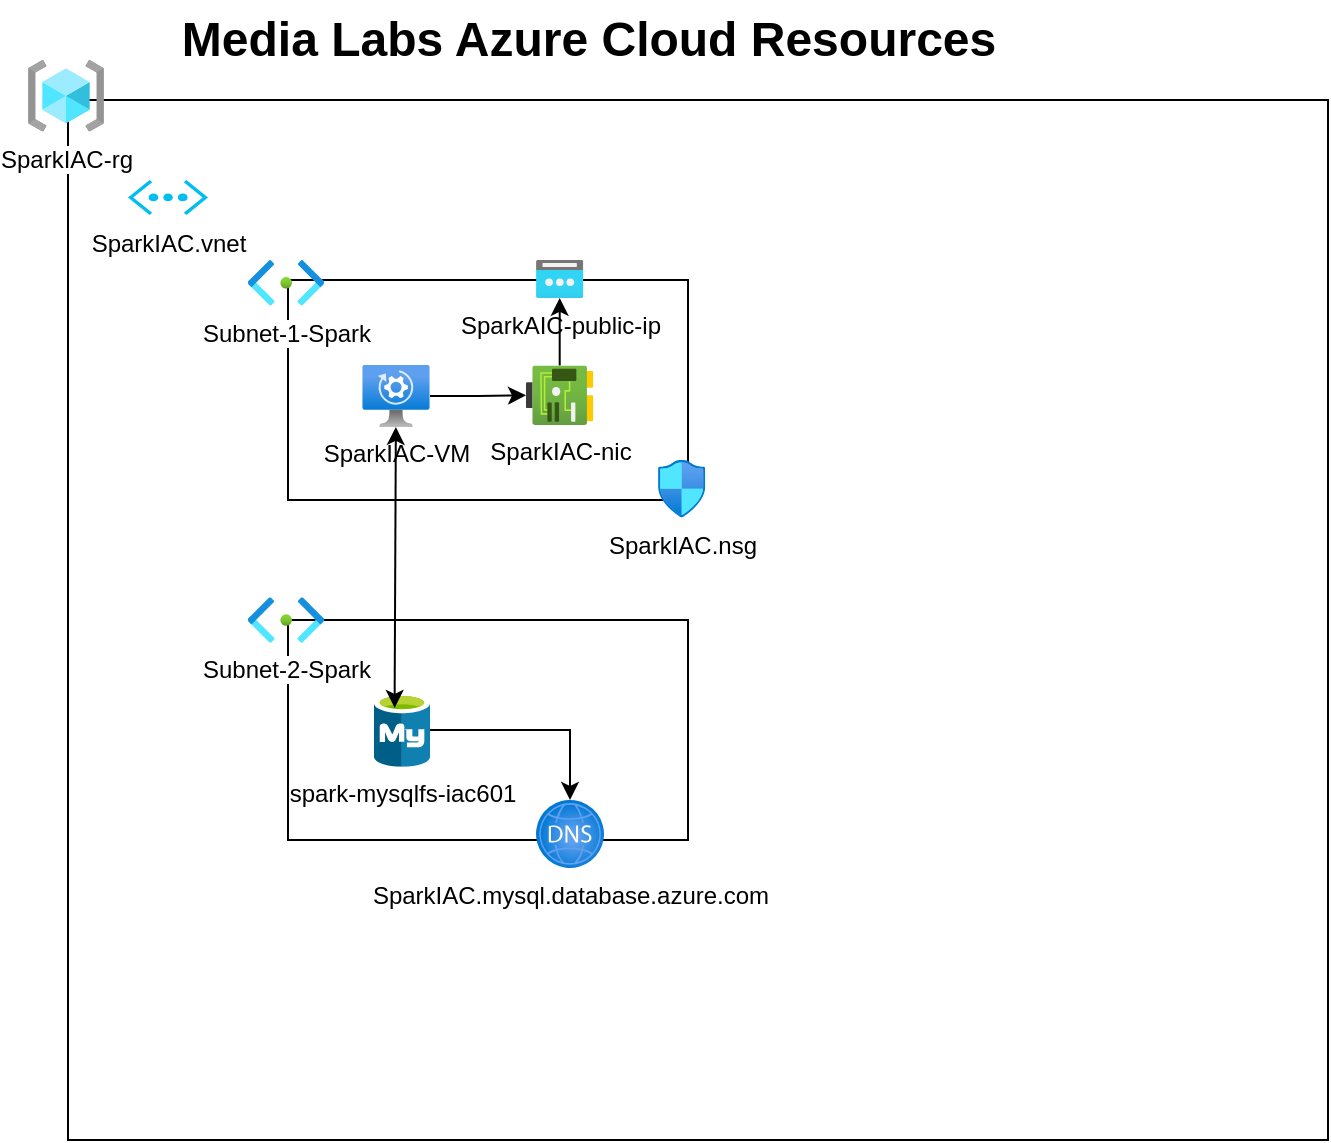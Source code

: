 <mxfile version="24.7.12">
  <diagram name="Media Labs Azure Cloud Resources" id="xqkridY4kmfQoANty8uZ">
    <mxGraphModel dx="1002" dy="567" grid="1" gridSize="10" guides="1" tooltips="1" connect="1" arrows="1" fold="1" page="1" pageScale="1" pageWidth="850" pageHeight="1100" math="0" shadow="0">
      <root>
        <mxCell id="0" />
        <mxCell id="1" parent="0" />
        <mxCell id="1E1t6tW-ZAblCUEpYNYI-1" value="" style="rounded=0;whiteSpace=wrap;html=1;" parent="1" vertex="1">
          <mxGeometry x="130" y="60" width="630" height="520" as="geometry" />
        </mxCell>
        <mxCell id="1E1t6tW-ZAblCUEpYNYI-4" value="" style="rounded=0;whiteSpace=wrap;html=1;" parent="1" vertex="1">
          <mxGeometry x="240" y="150" width="200" height="110" as="geometry" />
        </mxCell>
        <mxCell id="1E1t6tW-ZAblCUEpYNYI-5" value="" style="rounded=0;whiteSpace=wrap;html=1;" parent="1" vertex="1">
          <mxGeometry x="240" y="320" width="200" height="110" as="geometry" />
        </mxCell>
        <mxCell id="1E1t6tW-ZAblCUEpYNYI-6" value="SparkIAC-rg" style="image;aspect=fixed;html=1;points=[];align=center;fontSize=12;image=img/lib/azure2/general/Resource_Groups.svg;" parent="1" vertex="1">
          <mxGeometry x="110" y="40" width="38" height="35.76" as="geometry" />
        </mxCell>
        <mxCell id="1E1t6tW-ZAblCUEpYNYI-7" value="SparkIAC.vnet" style="verticalLabelPosition=bottom;html=1;verticalAlign=top;align=center;strokeColor=none;fillColor=#00BEF2;shape=mxgraph.azure.virtual_network;pointerEvents=1;" parent="1" vertex="1">
          <mxGeometry x="160" y="100" width="40" height="17.5" as="geometry" />
        </mxCell>
        <mxCell id="1E1t6tW-ZAblCUEpYNYI-8" value="Subnet-1-Spark" style="image;aspect=fixed;html=1;points=[];align=center;fontSize=12;image=img/lib/azure2/networking/Subnet.svg;" parent="1" vertex="1">
          <mxGeometry x="220" y="140" width="38" height="22.76" as="geometry" />
        </mxCell>
        <mxCell id="1E1t6tW-ZAblCUEpYNYI-9" value="Subnet-2-Spark" style="image;aspect=fixed;html=1;points=[];align=center;fontSize=12;image=img/lib/azure2/networking/Subnet.svg;" parent="1" vertex="1">
          <mxGeometry x="220" y="308.62" width="38" height="22.76" as="geometry" />
        </mxCell>
        <mxCell id="q3jb1dxgvVtcdcgHOEsf-6" value="" style="edgeStyle=orthogonalEdgeStyle;rounded=0;orthogonalLoop=1;jettySize=auto;html=1;" parent="1" source="1E1t6tW-ZAblCUEpYNYI-10" target="q3jb1dxgvVtcdcgHOEsf-5" edge="1">
          <mxGeometry relative="1" as="geometry" />
        </mxCell>
        <mxCell id="1E1t6tW-ZAblCUEpYNYI-10" value="SparkIAC-VM" style="image;aspect=fixed;html=1;points=[];align=center;fontSize=12;image=img/lib/azure2/compute/Automanaged_VM.svg;" parent="1" vertex="1">
          <mxGeometry x="277" y="192.47" width="34" height="31" as="geometry" />
        </mxCell>
        <mxCell id="q3jb1dxgvVtcdcgHOEsf-1" value="Media Labs Azure Cloud Resources" style="text;strokeColor=none;fillColor=none;html=1;fontSize=24;fontStyle=1;verticalAlign=middle;align=center;" parent="1" vertex="1">
          <mxGeometry x="340" y="10" width="100" height="40" as="geometry" />
        </mxCell>
        <mxCell id="FtJ8vDNaKLZp4-ZV4S4q-2" value="" style="edgeStyle=orthogonalEdgeStyle;rounded=0;orthogonalLoop=1;jettySize=auto;html=1;" edge="1" parent="1" source="q3jb1dxgvVtcdcgHOEsf-2" target="FtJ8vDNaKLZp4-ZV4S4q-1">
          <mxGeometry relative="1" as="geometry" />
        </mxCell>
        <mxCell id="q3jb1dxgvVtcdcgHOEsf-2" value="spark-mysqlfs-iac601" style="image;sketch=0;aspect=fixed;html=1;points=[];align=center;fontSize=12;image=img/lib/mscae/Azure_Database_for_MySQL_servers.svg;" parent="1" vertex="1">
          <mxGeometry x="283" y="356.58" width="28" height="36.84" as="geometry" />
        </mxCell>
        <mxCell id="q3jb1dxgvVtcdcgHOEsf-3" value="SparkAIC-public-ip" style="image;aspect=fixed;html=1;points=[];align=center;fontSize=12;image=img/lib/azure2/networking/Public_IP_Addresses.svg;" parent="1" vertex="1">
          <mxGeometry x="364" y="140" width="23.67" height="18.94" as="geometry" />
        </mxCell>
        <mxCell id="q3jb1dxgvVtcdcgHOEsf-4" value="SparkIAC.nsg" style="image;aspect=fixed;html=1;points=[];align=center;fontSize=12;image=img/lib/azure2/networking/Network_Security_Groups.svg;" parent="1" vertex="1">
          <mxGeometry x="425" y="240" width="23.67" height="28.74" as="geometry" />
        </mxCell>
        <mxCell id="q3jb1dxgvVtcdcgHOEsf-7" value="" style="edgeStyle=orthogonalEdgeStyle;rounded=0;orthogonalLoop=1;jettySize=auto;html=1;" parent="1" source="q3jb1dxgvVtcdcgHOEsf-5" target="q3jb1dxgvVtcdcgHOEsf-3" edge="1">
          <mxGeometry relative="1" as="geometry" />
        </mxCell>
        <mxCell id="q3jb1dxgvVtcdcgHOEsf-5" value="SparkIAC-nic" style="image;aspect=fixed;html=1;points=[];align=center;fontSize=12;image=img/lib/azure2/networking/Network_Interfaces.svg;" parent="1" vertex="1">
          <mxGeometry x="359" y="192.76" width="33.67" height="29.71" as="geometry" />
        </mxCell>
        <mxCell id="q3jb1dxgvVtcdcgHOEsf-8" value="" style="endArrow=classic;startArrow=classic;html=1;rounded=0;exitX=0.368;exitY=0.2;exitDx=0;exitDy=0;exitPerimeter=0;" parent="1" source="q3jb1dxgvVtcdcgHOEsf-2" target="1E1t6tW-ZAblCUEpYNYI-10" edge="1">
          <mxGeometry width="50" height="50" relative="1" as="geometry">
            <mxPoint x="420" y="330" as="sourcePoint" />
            <mxPoint x="470" y="280" as="targetPoint" />
          </mxGeometry>
        </mxCell>
        <mxCell id="FtJ8vDNaKLZp4-ZV4S4q-1" value="SparkIAC.mysql.database.azure.com" style="image;aspect=fixed;html=1;points=[];align=center;fontSize=12;image=img/lib/azure2/networking/DNS_Zones.svg;" vertex="1" parent="1">
          <mxGeometry x="364" y="410" width="34" height="34" as="geometry" />
        </mxCell>
      </root>
    </mxGraphModel>
  </diagram>
</mxfile>
